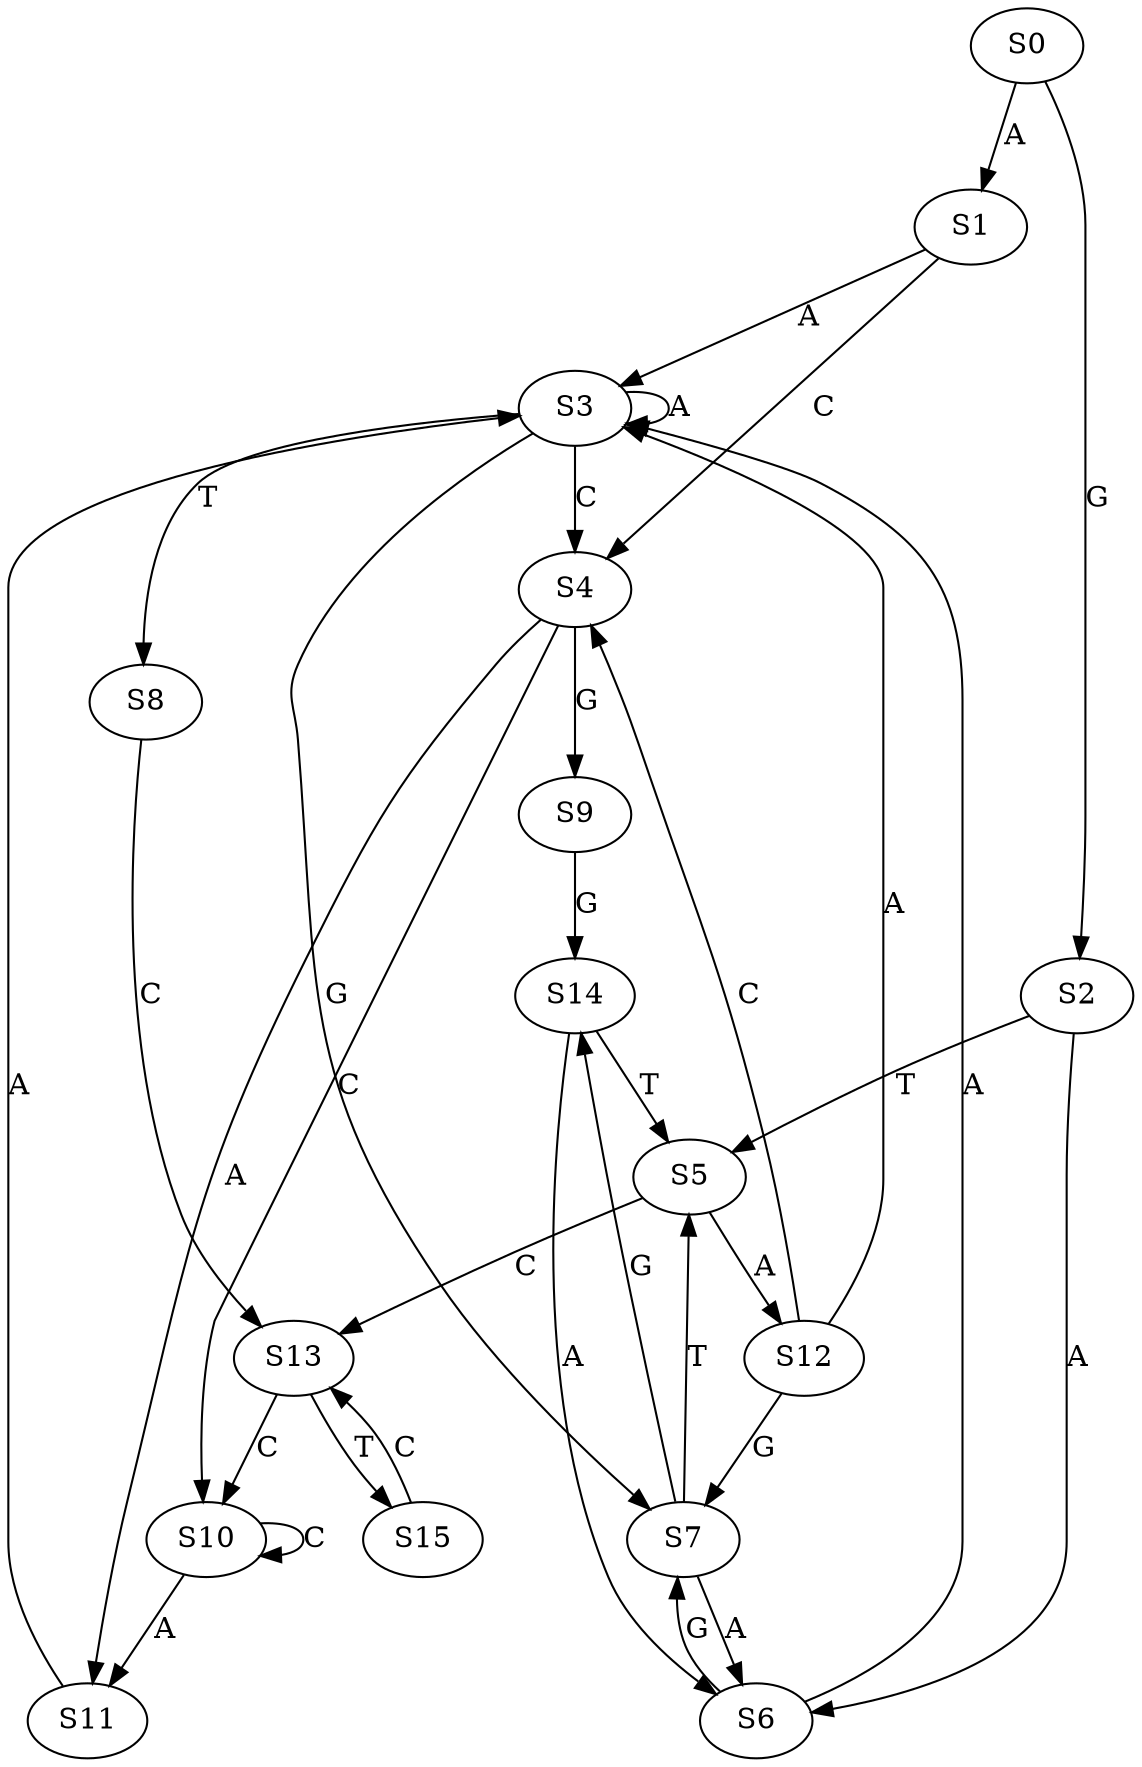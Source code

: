 strict digraph  {
	S0 -> S1 [ label = A ];
	S0 -> S2 [ label = G ];
	S1 -> S3 [ label = A ];
	S1 -> S4 [ label = C ];
	S2 -> S5 [ label = T ];
	S2 -> S6 [ label = A ];
	S3 -> S4 [ label = C ];
	S3 -> S3 [ label = A ];
	S3 -> S7 [ label = G ];
	S3 -> S8 [ label = T ];
	S4 -> S9 [ label = G ];
	S4 -> S10 [ label = C ];
	S4 -> S11 [ label = A ];
	S5 -> S12 [ label = A ];
	S5 -> S13 [ label = C ];
	S6 -> S3 [ label = A ];
	S6 -> S7 [ label = G ];
	S7 -> S6 [ label = A ];
	S7 -> S14 [ label = G ];
	S7 -> S5 [ label = T ];
	S8 -> S13 [ label = C ];
	S9 -> S14 [ label = G ];
	S10 -> S11 [ label = A ];
	S10 -> S10 [ label = C ];
	S11 -> S3 [ label = A ];
	S12 -> S4 [ label = C ];
	S12 -> S7 [ label = G ];
	S12 -> S3 [ label = A ];
	S13 -> S15 [ label = T ];
	S13 -> S10 [ label = C ];
	S14 -> S5 [ label = T ];
	S14 -> S6 [ label = A ];
	S15 -> S13 [ label = C ];
}
